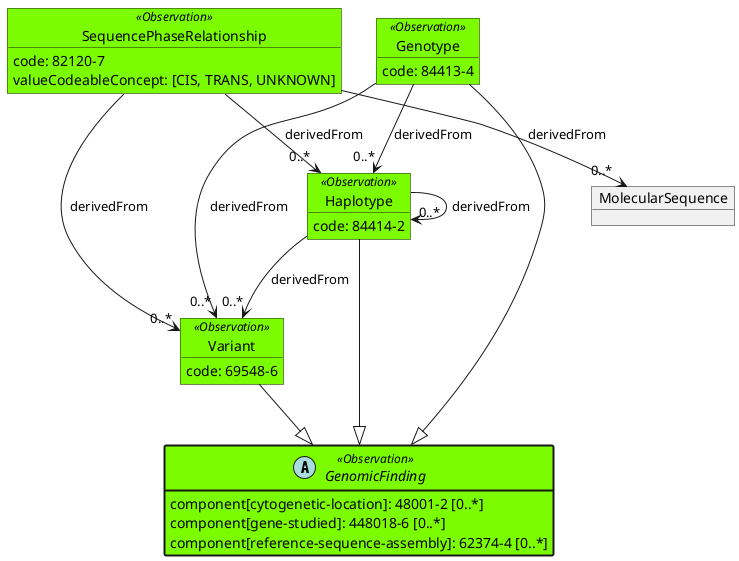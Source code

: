 @@startuml

skinparam object {
    BackgroundColor<<Observation>> LawnGreen
    BackgroundColor<<DiagnosticReport>> Aqua
    BackgroundColor<<ServiceRequest>> LightSalmon
    BackgroundColor<<Task>> DeepSkyBlue
}

together {
    abstract GenomicFinding << Observation >> #LawnGreen;line.bold {
        component[cytogenetic-location]: 48001-2 [0..*]
        component[gene-studied]: 448018-6 [0..*]
        component[reference-sequence-assembly]: 62374-4 [0..*]
    }
    object Genotype << Observation >> {
        code: 84413-4
    }
    object Haplotype << Observation >> {
        code: 84414-2
    }
    object Variant << Observation >> {
        code: 69548-6
    }
    object SequencePhaseRelationship << Observation >> { 
        code: 82120-7
        valueCodeableConcept: [CIS, TRANS, UNKNOWN]
    }
}
object MolecularSequence

Genotype --|> GenomicFinding
Haplotype --|> GenomicFinding
Variant --|> GenomicFinding

Genotype --> "0..*" Haplotype : derivedFrom
Haplotype --> "0..*" Haplotype : derivedFrom
Genotype --> "0..*" Variant : derivedFrom
Haplotype --> "0..*" Variant : derivedFrom
SequencePhaseRelationship --> "0..*" Haplotype : derivedFrom
SequencePhaseRelationship --> "0..*" Variant : derivedFrom
SequencePhaseRelationship --> "0..*" MolecularSequence : derivedFrom

hide methods

@@enduml